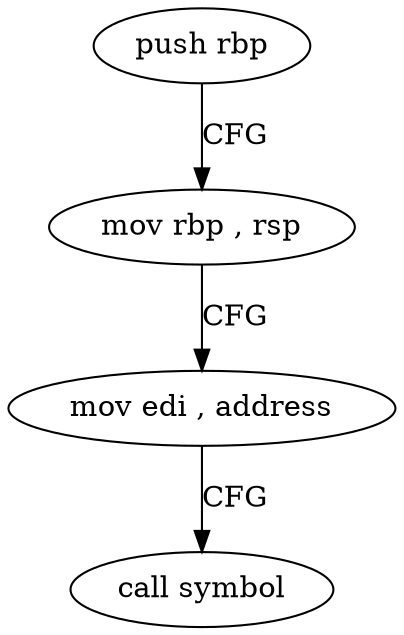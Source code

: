 digraph "func" {
"4244544" [label = "push rbp" ]
"4244545" [label = "mov rbp , rsp" ]
"4244548" [label = "mov edi , address" ]
"4244553" [label = "call symbol" ]
"4244544" -> "4244545" [ label = "CFG" ]
"4244545" -> "4244548" [ label = "CFG" ]
"4244548" -> "4244553" [ label = "CFG" ]
}
